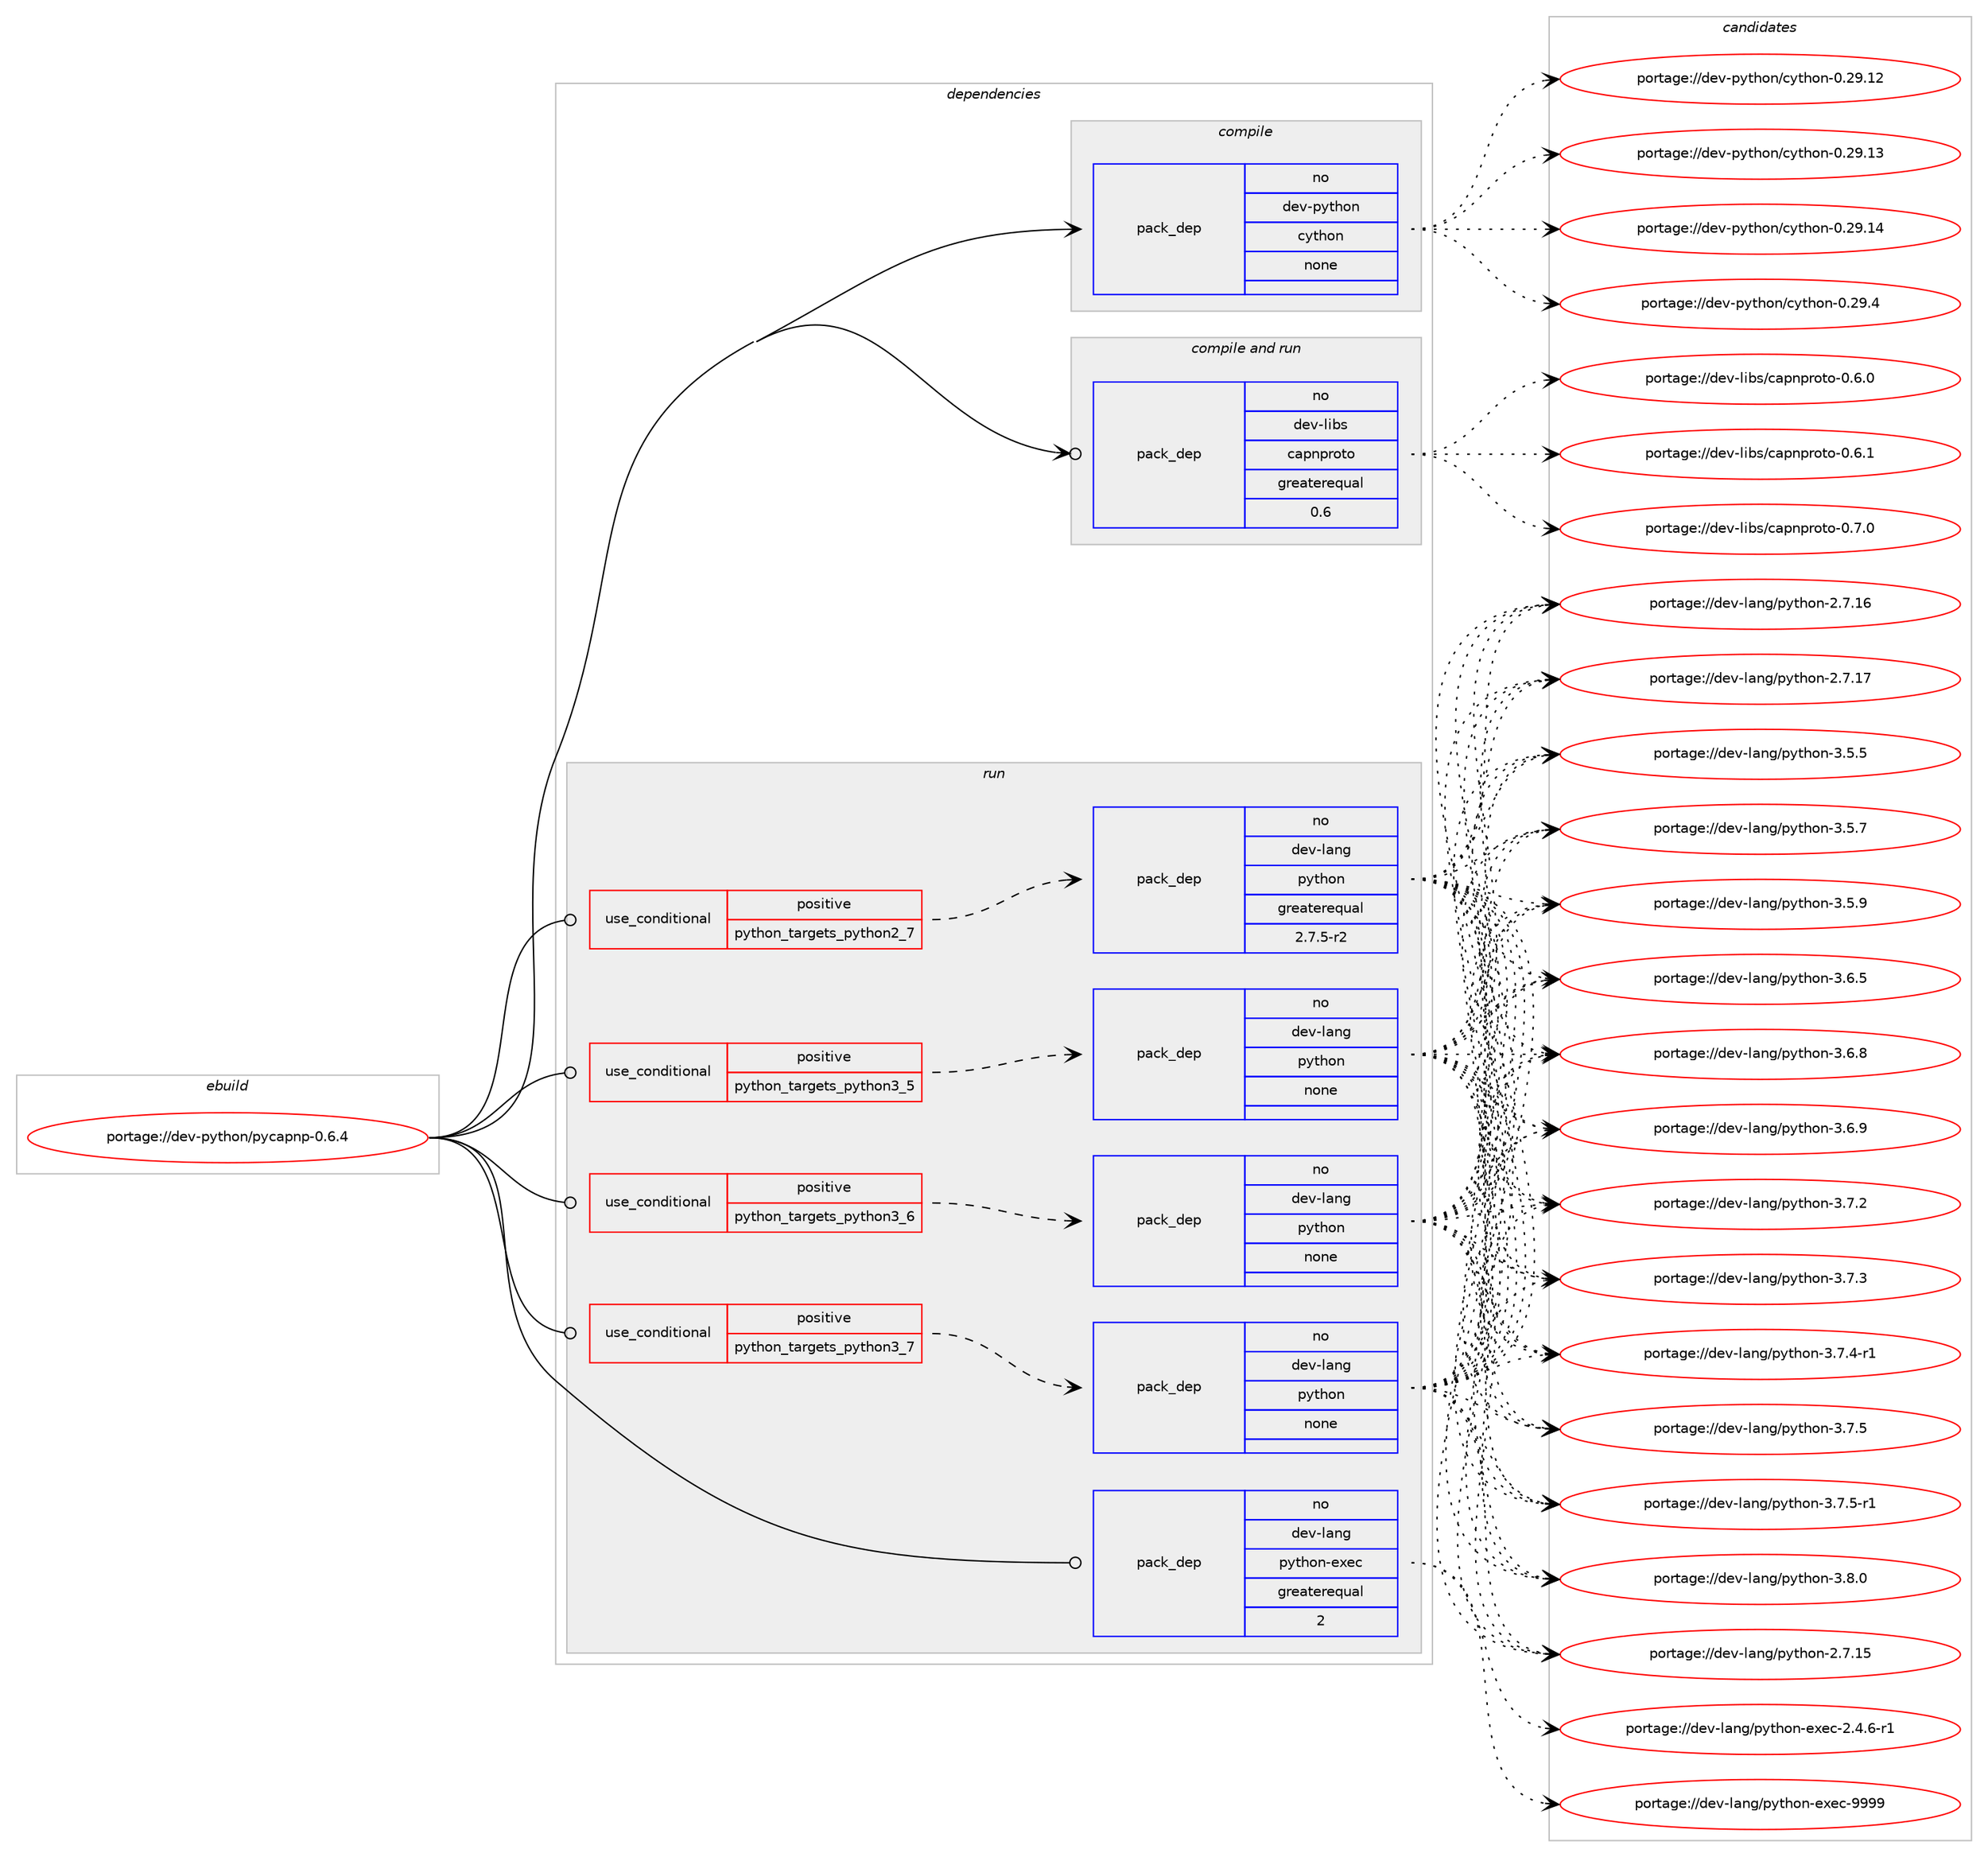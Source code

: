 digraph prolog {

# *************
# Graph options
# *************

newrank=true;
concentrate=true;
compound=true;
graph [rankdir=LR,fontname=Helvetica,fontsize=10,ranksep=1.5];#, ranksep=2.5, nodesep=0.2];
edge  [arrowhead=vee];
node  [fontname=Helvetica,fontsize=10];

# **********
# The ebuild
# **********

subgraph cluster_leftcol {
color=gray;
rank=same;
label=<<i>ebuild</i>>;
id [label="portage://dev-python/pycapnp-0.6.4", color=red, width=4, href="../dev-python/pycapnp-0.6.4.svg"];
}

# ****************
# The dependencies
# ****************

subgraph cluster_midcol {
color=gray;
label=<<i>dependencies</i>>;
subgraph cluster_compile {
fillcolor="#eeeeee";
style=filled;
label=<<i>compile</i>>;
subgraph pack121405 {
dependency159484 [label=<<TABLE BORDER="0" CELLBORDER="1" CELLSPACING="0" CELLPADDING="4" WIDTH="220"><TR><TD ROWSPAN="6" CELLPADDING="30">pack_dep</TD></TR><TR><TD WIDTH="110">no</TD></TR><TR><TD>dev-python</TD></TR><TR><TD>cython</TD></TR><TR><TD>none</TD></TR><TR><TD></TD></TR></TABLE>>, shape=none, color=blue];
}
id:e -> dependency159484:w [weight=20,style="solid",arrowhead="vee"];
}
subgraph cluster_compileandrun {
fillcolor="#eeeeee";
style=filled;
label=<<i>compile and run</i>>;
subgraph pack121406 {
dependency159485 [label=<<TABLE BORDER="0" CELLBORDER="1" CELLSPACING="0" CELLPADDING="4" WIDTH="220"><TR><TD ROWSPAN="6" CELLPADDING="30">pack_dep</TD></TR><TR><TD WIDTH="110">no</TD></TR><TR><TD>dev-libs</TD></TR><TR><TD>capnproto</TD></TR><TR><TD>greaterequal</TD></TR><TR><TD>0.6</TD></TR></TABLE>>, shape=none, color=blue];
}
id:e -> dependency159485:w [weight=20,style="solid",arrowhead="odotvee"];
}
subgraph cluster_run {
fillcolor="#eeeeee";
style=filled;
label=<<i>run</i>>;
subgraph cond34712 {
dependency159486 [label=<<TABLE BORDER="0" CELLBORDER="1" CELLSPACING="0" CELLPADDING="4"><TR><TD ROWSPAN="3" CELLPADDING="10">use_conditional</TD></TR><TR><TD>positive</TD></TR><TR><TD>python_targets_python2_7</TD></TR></TABLE>>, shape=none, color=red];
subgraph pack121407 {
dependency159487 [label=<<TABLE BORDER="0" CELLBORDER="1" CELLSPACING="0" CELLPADDING="4" WIDTH="220"><TR><TD ROWSPAN="6" CELLPADDING="30">pack_dep</TD></TR><TR><TD WIDTH="110">no</TD></TR><TR><TD>dev-lang</TD></TR><TR><TD>python</TD></TR><TR><TD>greaterequal</TD></TR><TR><TD>2.7.5-r2</TD></TR></TABLE>>, shape=none, color=blue];
}
dependency159486:e -> dependency159487:w [weight=20,style="dashed",arrowhead="vee"];
}
id:e -> dependency159486:w [weight=20,style="solid",arrowhead="odot"];
subgraph cond34713 {
dependency159488 [label=<<TABLE BORDER="0" CELLBORDER="1" CELLSPACING="0" CELLPADDING="4"><TR><TD ROWSPAN="3" CELLPADDING="10">use_conditional</TD></TR><TR><TD>positive</TD></TR><TR><TD>python_targets_python3_5</TD></TR></TABLE>>, shape=none, color=red];
subgraph pack121408 {
dependency159489 [label=<<TABLE BORDER="0" CELLBORDER="1" CELLSPACING="0" CELLPADDING="4" WIDTH="220"><TR><TD ROWSPAN="6" CELLPADDING="30">pack_dep</TD></TR><TR><TD WIDTH="110">no</TD></TR><TR><TD>dev-lang</TD></TR><TR><TD>python</TD></TR><TR><TD>none</TD></TR><TR><TD></TD></TR></TABLE>>, shape=none, color=blue];
}
dependency159488:e -> dependency159489:w [weight=20,style="dashed",arrowhead="vee"];
}
id:e -> dependency159488:w [weight=20,style="solid",arrowhead="odot"];
subgraph cond34714 {
dependency159490 [label=<<TABLE BORDER="0" CELLBORDER="1" CELLSPACING="0" CELLPADDING="4"><TR><TD ROWSPAN="3" CELLPADDING="10">use_conditional</TD></TR><TR><TD>positive</TD></TR><TR><TD>python_targets_python3_6</TD></TR></TABLE>>, shape=none, color=red];
subgraph pack121409 {
dependency159491 [label=<<TABLE BORDER="0" CELLBORDER="1" CELLSPACING="0" CELLPADDING="4" WIDTH="220"><TR><TD ROWSPAN="6" CELLPADDING="30">pack_dep</TD></TR><TR><TD WIDTH="110">no</TD></TR><TR><TD>dev-lang</TD></TR><TR><TD>python</TD></TR><TR><TD>none</TD></TR><TR><TD></TD></TR></TABLE>>, shape=none, color=blue];
}
dependency159490:e -> dependency159491:w [weight=20,style="dashed",arrowhead="vee"];
}
id:e -> dependency159490:w [weight=20,style="solid",arrowhead="odot"];
subgraph cond34715 {
dependency159492 [label=<<TABLE BORDER="0" CELLBORDER="1" CELLSPACING="0" CELLPADDING="4"><TR><TD ROWSPAN="3" CELLPADDING="10">use_conditional</TD></TR><TR><TD>positive</TD></TR><TR><TD>python_targets_python3_7</TD></TR></TABLE>>, shape=none, color=red];
subgraph pack121410 {
dependency159493 [label=<<TABLE BORDER="0" CELLBORDER="1" CELLSPACING="0" CELLPADDING="4" WIDTH="220"><TR><TD ROWSPAN="6" CELLPADDING="30">pack_dep</TD></TR><TR><TD WIDTH="110">no</TD></TR><TR><TD>dev-lang</TD></TR><TR><TD>python</TD></TR><TR><TD>none</TD></TR><TR><TD></TD></TR></TABLE>>, shape=none, color=blue];
}
dependency159492:e -> dependency159493:w [weight=20,style="dashed",arrowhead="vee"];
}
id:e -> dependency159492:w [weight=20,style="solid",arrowhead="odot"];
subgraph pack121411 {
dependency159494 [label=<<TABLE BORDER="0" CELLBORDER="1" CELLSPACING="0" CELLPADDING="4" WIDTH="220"><TR><TD ROWSPAN="6" CELLPADDING="30">pack_dep</TD></TR><TR><TD WIDTH="110">no</TD></TR><TR><TD>dev-lang</TD></TR><TR><TD>python-exec</TD></TR><TR><TD>greaterequal</TD></TR><TR><TD>2</TD></TR></TABLE>>, shape=none, color=blue];
}
id:e -> dependency159494:w [weight=20,style="solid",arrowhead="odot"];
}
}

# **************
# The candidates
# **************

subgraph cluster_choices {
rank=same;
color=gray;
label=<<i>candidates</i>>;

subgraph choice121405 {
color=black;
nodesep=1;
choiceportage1001011184511212111610411111047991211161041111104548465057464950 [label="portage://dev-python/cython-0.29.12", color=red, width=4,href="../dev-python/cython-0.29.12.svg"];
choiceportage1001011184511212111610411111047991211161041111104548465057464951 [label="portage://dev-python/cython-0.29.13", color=red, width=4,href="../dev-python/cython-0.29.13.svg"];
choiceportage1001011184511212111610411111047991211161041111104548465057464952 [label="portage://dev-python/cython-0.29.14", color=red, width=4,href="../dev-python/cython-0.29.14.svg"];
choiceportage10010111845112121116104111110479912111610411111045484650574652 [label="portage://dev-python/cython-0.29.4", color=red, width=4,href="../dev-python/cython-0.29.4.svg"];
dependency159484:e -> choiceportage1001011184511212111610411111047991211161041111104548465057464950:w [style=dotted,weight="100"];
dependency159484:e -> choiceportage1001011184511212111610411111047991211161041111104548465057464951:w [style=dotted,weight="100"];
dependency159484:e -> choiceportage1001011184511212111610411111047991211161041111104548465057464952:w [style=dotted,weight="100"];
dependency159484:e -> choiceportage10010111845112121116104111110479912111610411111045484650574652:w [style=dotted,weight="100"];
}
subgraph choice121406 {
color=black;
nodesep=1;
choiceportage1001011184510810598115479997112110112114111116111454846544648 [label="portage://dev-libs/capnproto-0.6.0", color=red, width=4,href="../dev-libs/capnproto-0.6.0.svg"];
choiceportage1001011184510810598115479997112110112114111116111454846544649 [label="portage://dev-libs/capnproto-0.6.1", color=red, width=4,href="../dev-libs/capnproto-0.6.1.svg"];
choiceportage1001011184510810598115479997112110112114111116111454846554648 [label="portage://dev-libs/capnproto-0.7.0", color=red, width=4,href="../dev-libs/capnproto-0.7.0.svg"];
dependency159485:e -> choiceportage1001011184510810598115479997112110112114111116111454846544648:w [style=dotted,weight="100"];
dependency159485:e -> choiceportage1001011184510810598115479997112110112114111116111454846544649:w [style=dotted,weight="100"];
dependency159485:e -> choiceportage1001011184510810598115479997112110112114111116111454846554648:w [style=dotted,weight="100"];
}
subgraph choice121407 {
color=black;
nodesep=1;
choiceportage10010111845108971101034711212111610411111045504655464953 [label="portage://dev-lang/python-2.7.15", color=red, width=4,href="../dev-lang/python-2.7.15.svg"];
choiceportage10010111845108971101034711212111610411111045504655464954 [label="portage://dev-lang/python-2.7.16", color=red, width=4,href="../dev-lang/python-2.7.16.svg"];
choiceportage10010111845108971101034711212111610411111045504655464955 [label="portage://dev-lang/python-2.7.17", color=red, width=4,href="../dev-lang/python-2.7.17.svg"];
choiceportage100101118451089711010347112121116104111110455146534653 [label="portage://dev-lang/python-3.5.5", color=red, width=4,href="../dev-lang/python-3.5.5.svg"];
choiceportage100101118451089711010347112121116104111110455146534655 [label="portage://dev-lang/python-3.5.7", color=red, width=4,href="../dev-lang/python-3.5.7.svg"];
choiceportage100101118451089711010347112121116104111110455146534657 [label="portage://dev-lang/python-3.5.9", color=red, width=4,href="../dev-lang/python-3.5.9.svg"];
choiceportage100101118451089711010347112121116104111110455146544653 [label="portage://dev-lang/python-3.6.5", color=red, width=4,href="../dev-lang/python-3.6.5.svg"];
choiceportage100101118451089711010347112121116104111110455146544656 [label="portage://dev-lang/python-3.6.8", color=red, width=4,href="../dev-lang/python-3.6.8.svg"];
choiceportage100101118451089711010347112121116104111110455146544657 [label="portage://dev-lang/python-3.6.9", color=red, width=4,href="../dev-lang/python-3.6.9.svg"];
choiceportage100101118451089711010347112121116104111110455146554650 [label="portage://dev-lang/python-3.7.2", color=red, width=4,href="../dev-lang/python-3.7.2.svg"];
choiceportage100101118451089711010347112121116104111110455146554651 [label="portage://dev-lang/python-3.7.3", color=red, width=4,href="../dev-lang/python-3.7.3.svg"];
choiceportage1001011184510897110103471121211161041111104551465546524511449 [label="portage://dev-lang/python-3.7.4-r1", color=red, width=4,href="../dev-lang/python-3.7.4-r1.svg"];
choiceportage100101118451089711010347112121116104111110455146554653 [label="portage://dev-lang/python-3.7.5", color=red, width=4,href="../dev-lang/python-3.7.5.svg"];
choiceportage1001011184510897110103471121211161041111104551465546534511449 [label="portage://dev-lang/python-3.7.5-r1", color=red, width=4,href="../dev-lang/python-3.7.5-r1.svg"];
choiceportage100101118451089711010347112121116104111110455146564648 [label="portage://dev-lang/python-3.8.0", color=red, width=4,href="../dev-lang/python-3.8.0.svg"];
dependency159487:e -> choiceportage10010111845108971101034711212111610411111045504655464953:w [style=dotted,weight="100"];
dependency159487:e -> choiceportage10010111845108971101034711212111610411111045504655464954:w [style=dotted,weight="100"];
dependency159487:e -> choiceportage10010111845108971101034711212111610411111045504655464955:w [style=dotted,weight="100"];
dependency159487:e -> choiceportage100101118451089711010347112121116104111110455146534653:w [style=dotted,weight="100"];
dependency159487:e -> choiceportage100101118451089711010347112121116104111110455146534655:w [style=dotted,weight="100"];
dependency159487:e -> choiceportage100101118451089711010347112121116104111110455146534657:w [style=dotted,weight="100"];
dependency159487:e -> choiceportage100101118451089711010347112121116104111110455146544653:w [style=dotted,weight="100"];
dependency159487:e -> choiceportage100101118451089711010347112121116104111110455146544656:w [style=dotted,weight="100"];
dependency159487:e -> choiceportage100101118451089711010347112121116104111110455146544657:w [style=dotted,weight="100"];
dependency159487:e -> choiceportage100101118451089711010347112121116104111110455146554650:w [style=dotted,weight="100"];
dependency159487:e -> choiceportage100101118451089711010347112121116104111110455146554651:w [style=dotted,weight="100"];
dependency159487:e -> choiceportage1001011184510897110103471121211161041111104551465546524511449:w [style=dotted,weight="100"];
dependency159487:e -> choiceportage100101118451089711010347112121116104111110455146554653:w [style=dotted,weight="100"];
dependency159487:e -> choiceportage1001011184510897110103471121211161041111104551465546534511449:w [style=dotted,weight="100"];
dependency159487:e -> choiceportage100101118451089711010347112121116104111110455146564648:w [style=dotted,weight="100"];
}
subgraph choice121408 {
color=black;
nodesep=1;
choiceportage10010111845108971101034711212111610411111045504655464953 [label="portage://dev-lang/python-2.7.15", color=red, width=4,href="../dev-lang/python-2.7.15.svg"];
choiceportage10010111845108971101034711212111610411111045504655464954 [label="portage://dev-lang/python-2.7.16", color=red, width=4,href="../dev-lang/python-2.7.16.svg"];
choiceportage10010111845108971101034711212111610411111045504655464955 [label="portage://dev-lang/python-2.7.17", color=red, width=4,href="../dev-lang/python-2.7.17.svg"];
choiceportage100101118451089711010347112121116104111110455146534653 [label="portage://dev-lang/python-3.5.5", color=red, width=4,href="../dev-lang/python-3.5.5.svg"];
choiceportage100101118451089711010347112121116104111110455146534655 [label="portage://dev-lang/python-3.5.7", color=red, width=4,href="../dev-lang/python-3.5.7.svg"];
choiceportage100101118451089711010347112121116104111110455146534657 [label="portage://dev-lang/python-3.5.9", color=red, width=4,href="../dev-lang/python-3.5.9.svg"];
choiceportage100101118451089711010347112121116104111110455146544653 [label="portage://dev-lang/python-3.6.5", color=red, width=4,href="../dev-lang/python-3.6.5.svg"];
choiceportage100101118451089711010347112121116104111110455146544656 [label="portage://dev-lang/python-3.6.8", color=red, width=4,href="../dev-lang/python-3.6.8.svg"];
choiceportage100101118451089711010347112121116104111110455146544657 [label="portage://dev-lang/python-3.6.9", color=red, width=4,href="../dev-lang/python-3.6.9.svg"];
choiceportage100101118451089711010347112121116104111110455146554650 [label="portage://dev-lang/python-3.7.2", color=red, width=4,href="../dev-lang/python-3.7.2.svg"];
choiceportage100101118451089711010347112121116104111110455146554651 [label="portage://dev-lang/python-3.7.3", color=red, width=4,href="../dev-lang/python-3.7.3.svg"];
choiceportage1001011184510897110103471121211161041111104551465546524511449 [label="portage://dev-lang/python-3.7.4-r1", color=red, width=4,href="../dev-lang/python-3.7.4-r1.svg"];
choiceportage100101118451089711010347112121116104111110455146554653 [label="portage://dev-lang/python-3.7.5", color=red, width=4,href="../dev-lang/python-3.7.5.svg"];
choiceportage1001011184510897110103471121211161041111104551465546534511449 [label="portage://dev-lang/python-3.7.5-r1", color=red, width=4,href="../dev-lang/python-3.7.5-r1.svg"];
choiceportage100101118451089711010347112121116104111110455146564648 [label="portage://dev-lang/python-3.8.0", color=red, width=4,href="../dev-lang/python-3.8.0.svg"];
dependency159489:e -> choiceportage10010111845108971101034711212111610411111045504655464953:w [style=dotted,weight="100"];
dependency159489:e -> choiceportage10010111845108971101034711212111610411111045504655464954:w [style=dotted,weight="100"];
dependency159489:e -> choiceportage10010111845108971101034711212111610411111045504655464955:w [style=dotted,weight="100"];
dependency159489:e -> choiceportage100101118451089711010347112121116104111110455146534653:w [style=dotted,weight="100"];
dependency159489:e -> choiceportage100101118451089711010347112121116104111110455146534655:w [style=dotted,weight="100"];
dependency159489:e -> choiceportage100101118451089711010347112121116104111110455146534657:w [style=dotted,weight="100"];
dependency159489:e -> choiceportage100101118451089711010347112121116104111110455146544653:w [style=dotted,weight="100"];
dependency159489:e -> choiceportage100101118451089711010347112121116104111110455146544656:w [style=dotted,weight="100"];
dependency159489:e -> choiceportage100101118451089711010347112121116104111110455146544657:w [style=dotted,weight="100"];
dependency159489:e -> choiceportage100101118451089711010347112121116104111110455146554650:w [style=dotted,weight="100"];
dependency159489:e -> choiceportage100101118451089711010347112121116104111110455146554651:w [style=dotted,weight="100"];
dependency159489:e -> choiceportage1001011184510897110103471121211161041111104551465546524511449:w [style=dotted,weight="100"];
dependency159489:e -> choiceportage100101118451089711010347112121116104111110455146554653:w [style=dotted,weight="100"];
dependency159489:e -> choiceportage1001011184510897110103471121211161041111104551465546534511449:w [style=dotted,weight="100"];
dependency159489:e -> choiceportage100101118451089711010347112121116104111110455146564648:w [style=dotted,weight="100"];
}
subgraph choice121409 {
color=black;
nodesep=1;
choiceportage10010111845108971101034711212111610411111045504655464953 [label="portage://dev-lang/python-2.7.15", color=red, width=4,href="../dev-lang/python-2.7.15.svg"];
choiceportage10010111845108971101034711212111610411111045504655464954 [label="portage://dev-lang/python-2.7.16", color=red, width=4,href="../dev-lang/python-2.7.16.svg"];
choiceportage10010111845108971101034711212111610411111045504655464955 [label="portage://dev-lang/python-2.7.17", color=red, width=4,href="../dev-lang/python-2.7.17.svg"];
choiceportage100101118451089711010347112121116104111110455146534653 [label="portage://dev-lang/python-3.5.5", color=red, width=4,href="../dev-lang/python-3.5.5.svg"];
choiceportage100101118451089711010347112121116104111110455146534655 [label="portage://dev-lang/python-3.5.7", color=red, width=4,href="../dev-lang/python-3.5.7.svg"];
choiceportage100101118451089711010347112121116104111110455146534657 [label="portage://dev-lang/python-3.5.9", color=red, width=4,href="../dev-lang/python-3.5.9.svg"];
choiceportage100101118451089711010347112121116104111110455146544653 [label="portage://dev-lang/python-3.6.5", color=red, width=4,href="../dev-lang/python-3.6.5.svg"];
choiceportage100101118451089711010347112121116104111110455146544656 [label="portage://dev-lang/python-3.6.8", color=red, width=4,href="../dev-lang/python-3.6.8.svg"];
choiceportage100101118451089711010347112121116104111110455146544657 [label="portage://dev-lang/python-3.6.9", color=red, width=4,href="../dev-lang/python-3.6.9.svg"];
choiceportage100101118451089711010347112121116104111110455146554650 [label="portage://dev-lang/python-3.7.2", color=red, width=4,href="../dev-lang/python-3.7.2.svg"];
choiceportage100101118451089711010347112121116104111110455146554651 [label="portage://dev-lang/python-3.7.3", color=red, width=4,href="../dev-lang/python-3.7.3.svg"];
choiceportage1001011184510897110103471121211161041111104551465546524511449 [label="portage://dev-lang/python-3.7.4-r1", color=red, width=4,href="../dev-lang/python-3.7.4-r1.svg"];
choiceportage100101118451089711010347112121116104111110455146554653 [label="portage://dev-lang/python-3.7.5", color=red, width=4,href="../dev-lang/python-3.7.5.svg"];
choiceportage1001011184510897110103471121211161041111104551465546534511449 [label="portage://dev-lang/python-3.7.5-r1", color=red, width=4,href="../dev-lang/python-3.7.5-r1.svg"];
choiceportage100101118451089711010347112121116104111110455146564648 [label="portage://dev-lang/python-3.8.0", color=red, width=4,href="../dev-lang/python-3.8.0.svg"];
dependency159491:e -> choiceportage10010111845108971101034711212111610411111045504655464953:w [style=dotted,weight="100"];
dependency159491:e -> choiceportage10010111845108971101034711212111610411111045504655464954:w [style=dotted,weight="100"];
dependency159491:e -> choiceportage10010111845108971101034711212111610411111045504655464955:w [style=dotted,weight="100"];
dependency159491:e -> choiceportage100101118451089711010347112121116104111110455146534653:w [style=dotted,weight="100"];
dependency159491:e -> choiceportage100101118451089711010347112121116104111110455146534655:w [style=dotted,weight="100"];
dependency159491:e -> choiceportage100101118451089711010347112121116104111110455146534657:w [style=dotted,weight="100"];
dependency159491:e -> choiceportage100101118451089711010347112121116104111110455146544653:w [style=dotted,weight="100"];
dependency159491:e -> choiceportage100101118451089711010347112121116104111110455146544656:w [style=dotted,weight="100"];
dependency159491:e -> choiceportage100101118451089711010347112121116104111110455146544657:w [style=dotted,weight="100"];
dependency159491:e -> choiceportage100101118451089711010347112121116104111110455146554650:w [style=dotted,weight="100"];
dependency159491:e -> choiceportage100101118451089711010347112121116104111110455146554651:w [style=dotted,weight="100"];
dependency159491:e -> choiceportage1001011184510897110103471121211161041111104551465546524511449:w [style=dotted,weight="100"];
dependency159491:e -> choiceportage100101118451089711010347112121116104111110455146554653:w [style=dotted,weight="100"];
dependency159491:e -> choiceportage1001011184510897110103471121211161041111104551465546534511449:w [style=dotted,weight="100"];
dependency159491:e -> choiceportage100101118451089711010347112121116104111110455146564648:w [style=dotted,weight="100"];
}
subgraph choice121410 {
color=black;
nodesep=1;
choiceportage10010111845108971101034711212111610411111045504655464953 [label="portage://dev-lang/python-2.7.15", color=red, width=4,href="../dev-lang/python-2.7.15.svg"];
choiceportage10010111845108971101034711212111610411111045504655464954 [label="portage://dev-lang/python-2.7.16", color=red, width=4,href="../dev-lang/python-2.7.16.svg"];
choiceportage10010111845108971101034711212111610411111045504655464955 [label="portage://dev-lang/python-2.7.17", color=red, width=4,href="../dev-lang/python-2.7.17.svg"];
choiceportage100101118451089711010347112121116104111110455146534653 [label="portage://dev-lang/python-3.5.5", color=red, width=4,href="../dev-lang/python-3.5.5.svg"];
choiceportage100101118451089711010347112121116104111110455146534655 [label="portage://dev-lang/python-3.5.7", color=red, width=4,href="../dev-lang/python-3.5.7.svg"];
choiceportage100101118451089711010347112121116104111110455146534657 [label="portage://dev-lang/python-3.5.9", color=red, width=4,href="../dev-lang/python-3.5.9.svg"];
choiceportage100101118451089711010347112121116104111110455146544653 [label="portage://dev-lang/python-3.6.5", color=red, width=4,href="../dev-lang/python-3.6.5.svg"];
choiceportage100101118451089711010347112121116104111110455146544656 [label="portage://dev-lang/python-3.6.8", color=red, width=4,href="../dev-lang/python-3.6.8.svg"];
choiceportage100101118451089711010347112121116104111110455146544657 [label="portage://dev-lang/python-3.6.9", color=red, width=4,href="../dev-lang/python-3.6.9.svg"];
choiceportage100101118451089711010347112121116104111110455146554650 [label="portage://dev-lang/python-3.7.2", color=red, width=4,href="../dev-lang/python-3.7.2.svg"];
choiceportage100101118451089711010347112121116104111110455146554651 [label="portage://dev-lang/python-3.7.3", color=red, width=4,href="../dev-lang/python-3.7.3.svg"];
choiceportage1001011184510897110103471121211161041111104551465546524511449 [label="portage://dev-lang/python-3.7.4-r1", color=red, width=4,href="../dev-lang/python-3.7.4-r1.svg"];
choiceportage100101118451089711010347112121116104111110455146554653 [label="portage://dev-lang/python-3.7.5", color=red, width=4,href="../dev-lang/python-3.7.5.svg"];
choiceportage1001011184510897110103471121211161041111104551465546534511449 [label="portage://dev-lang/python-3.7.5-r1", color=red, width=4,href="../dev-lang/python-3.7.5-r1.svg"];
choiceportage100101118451089711010347112121116104111110455146564648 [label="portage://dev-lang/python-3.8.0", color=red, width=4,href="../dev-lang/python-3.8.0.svg"];
dependency159493:e -> choiceportage10010111845108971101034711212111610411111045504655464953:w [style=dotted,weight="100"];
dependency159493:e -> choiceportage10010111845108971101034711212111610411111045504655464954:w [style=dotted,weight="100"];
dependency159493:e -> choiceportage10010111845108971101034711212111610411111045504655464955:w [style=dotted,weight="100"];
dependency159493:e -> choiceportage100101118451089711010347112121116104111110455146534653:w [style=dotted,weight="100"];
dependency159493:e -> choiceportage100101118451089711010347112121116104111110455146534655:w [style=dotted,weight="100"];
dependency159493:e -> choiceportage100101118451089711010347112121116104111110455146534657:w [style=dotted,weight="100"];
dependency159493:e -> choiceportage100101118451089711010347112121116104111110455146544653:w [style=dotted,weight="100"];
dependency159493:e -> choiceportage100101118451089711010347112121116104111110455146544656:w [style=dotted,weight="100"];
dependency159493:e -> choiceportage100101118451089711010347112121116104111110455146544657:w [style=dotted,weight="100"];
dependency159493:e -> choiceportage100101118451089711010347112121116104111110455146554650:w [style=dotted,weight="100"];
dependency159493:e -> choiceportage100101118451089711010347112121116104111110455146554651:w [style=dotted,weight="100"];
dependency159493:e -> choiceportage1001011184510897110103471121211161041111104551465546524511449:w [style=dotted,weight="100"];
dependency159493:e -> choiceportage100101118451089711010347112121116104111110455146554653:w [style=dotted,weight="100"];
dependency159493:e -> choiceportage1001011184510897110103471121211161041111104551465546534511449:w [style=dotted,weight="100"];
dependency159493:e -> choiceportage100101118451089711010347112121116104111110455146564648:w [style=dotted,weight="100"];
}
subgraph choice121411 {
color=black;
nodesep=1;
choiceportage10010111845108971101034711212111610411111045101120101994550465246544511449 [label="portage://dev-lang/python-exec-2.4.6-r1", color=red, width=4,href="../dev-lang/python-exec-2.4.6-r1.svg"];
choiceportage10010111845108971101034711212111610411111045101120101994557575757 [label="portage://dev-lang/python-exec-9999", color=red, width=4,href="../dev-lang/python-exec-9999.svg"];
dependency159494:e -> choiceportage10010111845108971101034711212111610411111045101120101994550465246544511449:w [style=dotted,weight="100"];
dependency159494:e -> choiceportage10010111845108971101034711212111610411111045101120101994557575757:w [style=dotted,weight="100"];
}
}

}
